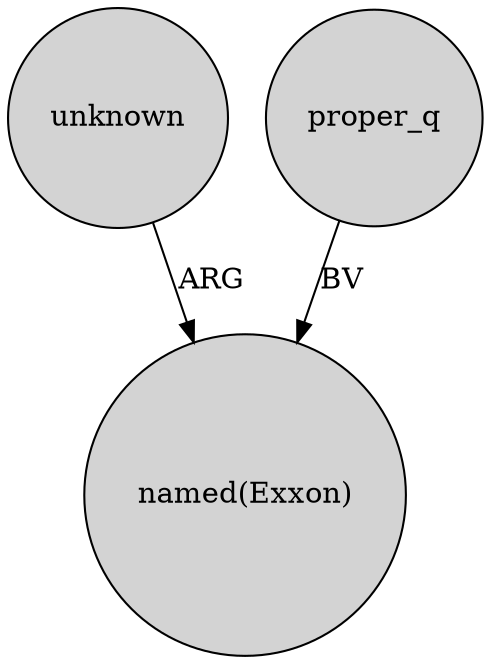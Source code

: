 digraph {
	node [shape=circle style=filled]
	unknown -> "named(Exxon)" [label=ARG]
	proper_q -> "named(Exxon)" [label=BV]
}
